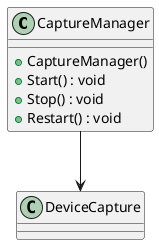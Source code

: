 @startuml
class CaptureManager {
    + CaptureManager()
    + Start() : void
    + Stop() : void
    + Restart() : void
}
CaptureManager --> DeviceCapture
@enduml
